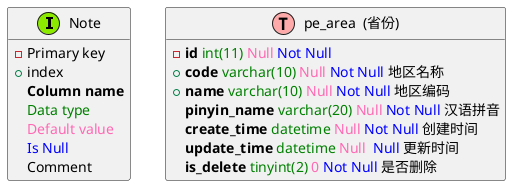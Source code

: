 @startuml
!define Table(name,desc) class name as "desc" << (T,#FFAAAA) >>
!define Info(name) class name << (I,#8CEA00) >>
!define column_type(x) <color:green>x</color>
!define column_is_not_null(x) <color:blue>x</color>
!define column_default_val(x) <color:hotpink>x</color>
!define column(x) <b>x</b>
hide methods
hide stereotypes
Info(Note){
    -Primary key
    +index
    <b>Column name</b>
    <color:green>Data type</color>
    <color:hotpink>Default value</color>
    <color:blue>Is Null</color>
    Comment
}

Table(pe_area, "pe_area  (省份)") {
    -{field} column(id) column_type(int(11)) column_default_val( Null) column_is_not_null(Not Null)
    +{field} column(code) column_type(varchar(10)) column_default_val( Null) column_is_not_null(Not Null) 地区名称
    +{field} column(name) column_type(varchar(10)) column_default_val( Null) column_is_not_null(Not Null) 地区编码
    {field} column(pinyin_name) column_type(varchar(20)) column_default_val( Null) column_is_not_null(Not Null) 汉语拼音
    {field} column(create_time) column_type(datetime) column_default_val( Null) column_is_not_null(Not Null) 创建时间
    {field} column(update_time) column_type(datetime) column_default_val( Null)  column_is_not_null(Null) 更新时间
    {field} column(is_delete) column_type(tinyint(2)) column_default_val(0) column_is_not_null(Not Null) 是否删除
}

@enduml